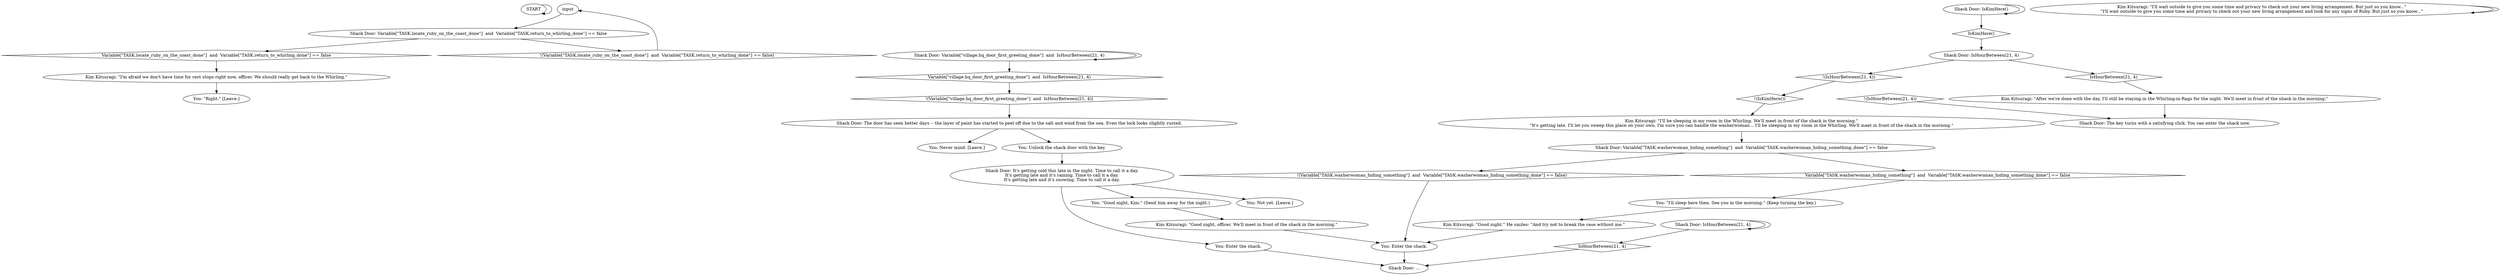 # VILLAGE / SHACK DOOR
# The shack door dialogue, if you have gained access to the shack where you can sleep. It's locked until you get it from the Washerwoman.
# ==================================================
digraph G {
	  0 [label="START"];
	  1 [label="input"];
	  2 [label="Shack Door: Variable[\"village.hq_door_first_greeting_done\"]  and  IsHourBetween(21, 4)"];
	  3 [label="Variable[\"village.hq_door_first_greeting_done\"]  and  IsHourBetween(21, 4)", shape=diamond];
	  4 [label="!(Variable[\"village.hq_door_first_greeting_done\"]  and  IsHourBetween(21, 4))", shape=diamond];
	  5 [label="Shack Door: It's getting cold this late in the night. Time to call it a day.\nIt's getting late and it's raining. Time to call it a day.\nIt's getting late and it's snowing. Time to call it a day."];
	  6 [label="Shack Door: IsKimHere()"];
	  7 [label="IsKimHere()", shape=diamond];
	  8 [label="!(IsKimHere())", shape=diamond];
	  9 [label="Kim Kitsuragi: \"I'll wait outside to give you some time and privacy to check out your new living arrangement. But just so you know...\"\n\"I'll wait outside to give you some time and privacy to check out your new living arrangement and look for any signs of Ruby. But just so you know...\""];
	  10 [label="Kim Kitsuragi: \"After we're done with the day, I'll still be staying in the Whirling-in-Rags for the night. We'll meet in front of the shack in the morning.\""];
	  11 [label="Kim Kitsuragi: \"I'll be sleeping in my room in the Whirling. We'll meet in front of the shack in the morning.\"\n\"It's getting late. I'll let you sweep this place on your own. I'm sure you can handle the washerwoman... I'll be sleeping in my room in the Whirling. We'll meet in front of the shack in the morning.\""];
	  12 [label="Shack Door: IsHourBetween(21, 4)"];
	  13 [label="IsHourBetween(21, 4)", shape=diamond];
	  14 [label="!(IsHourBetween(21, 4))", shape=diamond];
	  15 [label="You: \"Good night, Kim.\" (Send him away for the night.)"];
	  16 [label="Shack Door: Variable[\"TASK.washerwoman_hiding_something\"]  and  Variable[\"TASK.washerwoman_hiding_something_done\"] == false"];
	  17 [label="Variable[\"TASK.washerwoman_hiding_something\"]  and  Variable[\"TASK.washerwoman_hiding_something_done\"] == false", shape=diamond];
	  18 [label="!(Variable[\"TASK.washerwoman_hiding_something\"]  and  Variable[\"TASK.washerwoman_hiding_something_done\"] == false)", shape=diamond];
	  19 [label="You: Not yet. [Leave.]"];
	  20 [label="Kim Kitsuragi: \"Good night, officer. We'll meet in front of the shack in the morning.\""];
	  21 [label="You: Unlock the shack door with the key."];
	  22 [label="Kim Kitsuragi: \"I'm afraid we don't have time for rest stops right now, officer. We should really get back to the Whirling.\""];
	  23 [label="Shack Door: ..."];
	  24 [label="Kim Kitsuragi: \"Good night.\" He smiles: \"And try not to break the case without me.\""];
	  25 [label="You: Never mind. [Leave.]"];
	  26 [label="You: \"Right.\" [Leave.]"];
	  27 [label="You: Enter the shack."];
	  28 [label="Shack Door: IsHourBetween(21, 4)"];
	  29 [label="IsHourBetween(21, 4)", shape=diamond];
	  30 [label="!(IsHourBetween(21, 4))", shape=diamond];
	  31 [label="You: \"I'll sleep here then. See you in the morning.\" (Keep turning the key.)"];
	  32 [label="Shack Door: Variable[\"TASK.locate_ruby_on_the_coast_done\"]  and  Variable[\"TASK.return_to_whirling_done\"] == false"];
	  33 [label="Variable[\"TASK.locate_ruby_on_the_coast_done\"]  and  Variable[\"TASK.return_to_whirling_done\"] == false", shape=diamond];
	  34 [label="!(Variable[\"TASK.locate_ruby_on_the_coast_done\"]  and  Variable[\"TASK.return_to_whirling_done\"] == false)", shape=diamond];
	  35 [label="You: Enter the shack."];
	  36 [label="Shack Door: The key turns with a satisfying click. You can enter the shack now."];
	  37 [label="Shack Door: The door has seen better days -- the layer of paint has started to peel off due to the salt and wind from the sea. Even the lock looks slightly rusted."];
	  0 -> 0
	  1 -> 32
	  2 -> 2
	  2 -> 3
	  3 -> 4
	  4 -> 37
	  5 -> 19
	  5 -> 35
	  5 -> 15
	  6 -> 6
	  6 -> 7
	  7 -> 28
	  8 -> 11
	  9 -> 9
	  10 -> 36
	  11 -> 16
	  12 -> 12
	  12 -> 13
	  13 -> 23
	  14 -> 36
	  15 -> 20
	  16 -> 17
	  16 -> 18
	  17 -> 31
	  18 -> 27
	  20 -> 27
	  21 -> 5
	  22 -> 26
	  24 -> 27
	  27 -> 23
	  28 -> 29
	  28 -> 30
	  29 -> 10
	  30 -> 8
	  31 -> 24
	  32 -> 33
	  32 -> 34
	  33 -> 22
	  34 -> 1
	  35 -> 23
	  37 -> 25
	  37 -> 21
}

